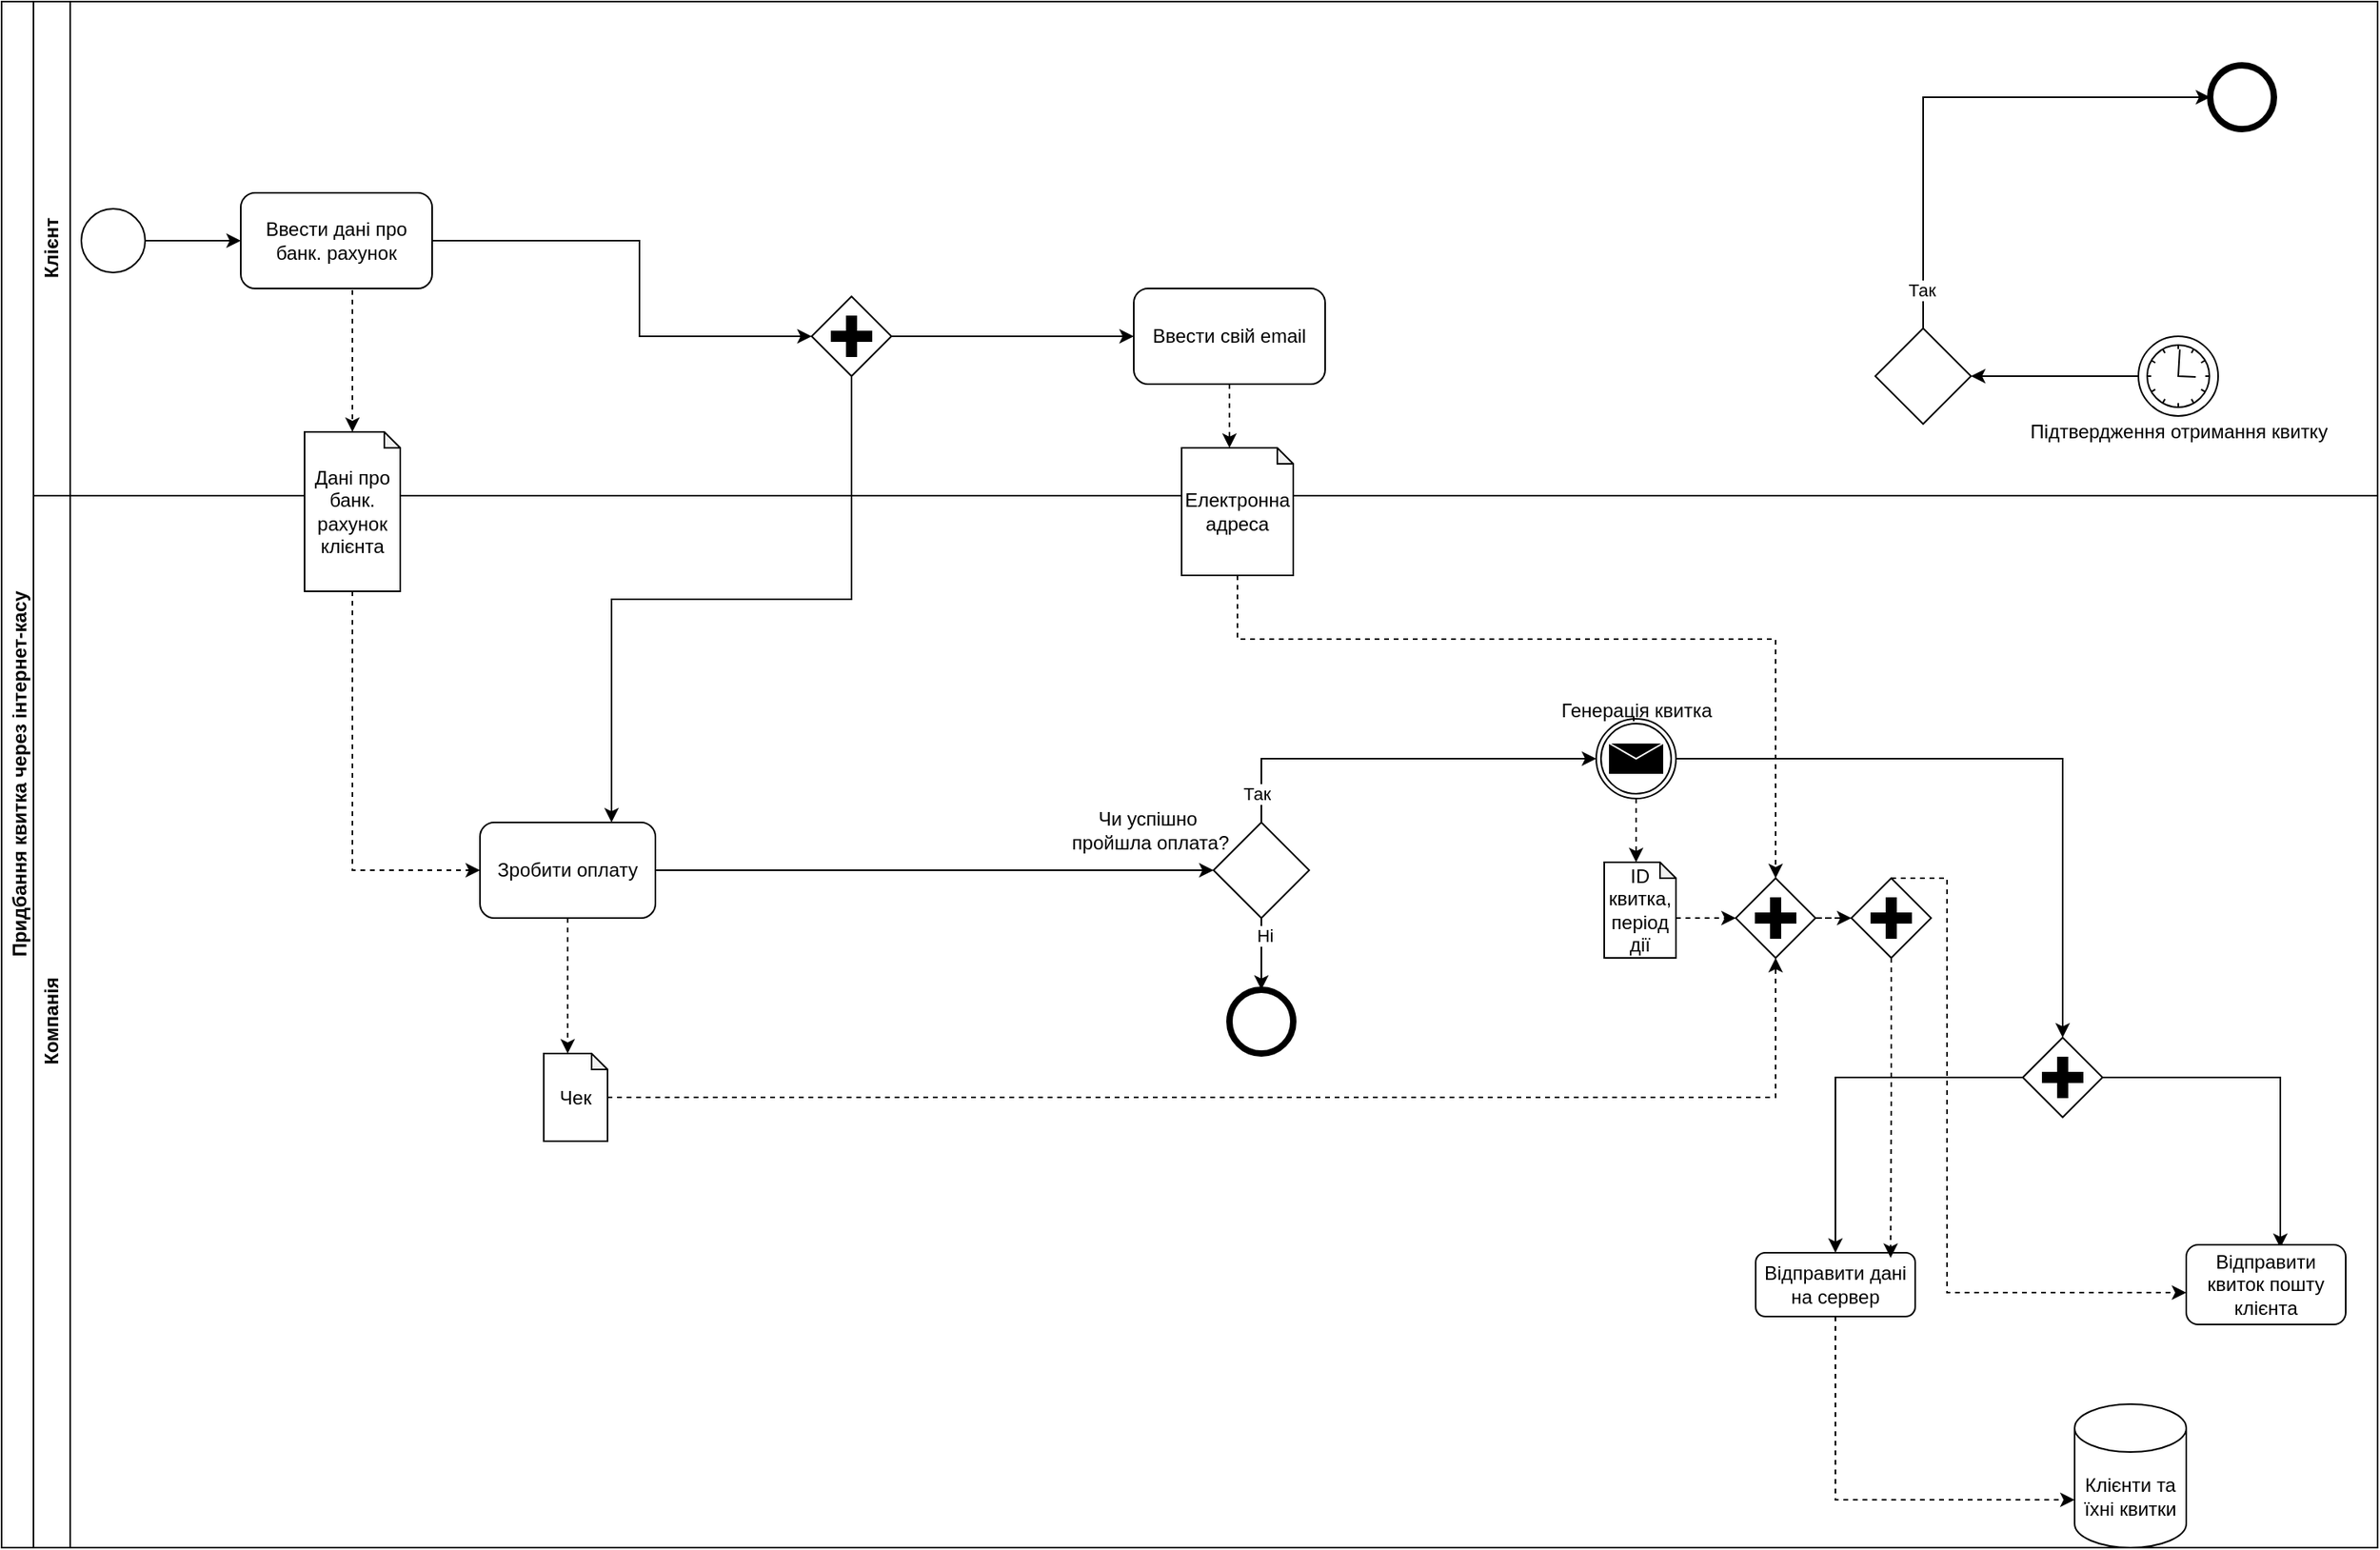 <mxfile version="24.7.17">
  <diagram name="Page-1" id="2a216829-ef6e-dabb-86c1-c78162f3ba2b">
    <mxGraphModel dx="1475" dy="815" grid="1" gridSize="10" guides="1" tooltips="1" connect="1" arrows="1" fold="1" page="1" pageScale="1" pageWidth="850" pageHeight="1100" background="none" math="0" shadow="0">
      <root>
        <mxCell id="0" />
        <mxCell id="1" parent="0" />
        <mxCell id="T00dslBi2b2i00kKxEPh-1" value="Придбання квитка через інтернет-касу" style="swimlane;horizontal=0;whiteSpace=wrap;html=1;" parent="1" vertex="1">
          <mxGeometry x="100" y="300" width="1490" height="970" as="geometry" />
        </mxCell>
        <mxCell id="T00dslBi2b2i00kKxEPh-2" value="Компанія" style="swimlane;horizontal=0;whiteSpace=wrap;html=1;" parent="T00dslBi2b2i00kKxEPh-1" vertex="1">
          <mxGeometry x="20" y="310" width="1470" height="660" as="geometry" />
        </mxCell>
        <mxCell id="T00dslBi2b2i00kKxEPh-3" value="" style="ellipse;whiteSpace=wrap;html=1;aspect=fixed;strokeWidth=4;" parent="T00dslBi2b2i00kKxEPh-2" vertex="1">
          <mxGeometry x="750" y="310" width="40" height="40" as="geometry" />
        </mxCell>
        <mxCell id="T00dslBi2b2i00kKxEPh-102" style="edgeStyle=orthogonalEdgeStyle;rounded=0;orthogonalLoop=1;jettySize=auto;html=1;entryX=0;entryY=0.5;entryDx=0;entryDy=0;" parent="T00dslBi2b2i00kKxEPh-2" source="T00dslBi2b2i00kKxEPh-5" target="T00dslBi2b2i00kKxEPh-6" edge="1">
          <mxGeometry relative="1" as="geometry" />
        </mxCell>
        <mxCell id="T00dslBi2b2i00kKxEPh-5" value="Зробити оплату" style="rounded=1;whiteSpace=wrap;html=1;" parent="T00dslBi2b2i00kKxEPh-2" vertex="1">
          <mxGeometry x="280" y="205" width="110" height="60" as="geometry" />
        </mxCell>
        <mxCell id="E7joxLQLJX-L2FkS-B1a-82" style="edgeStyle=orthogonalEdgeStyle;rounded=0;orthogonalLoop=1;jettySize=auto;html=1;exitX=0.5;exitY=1;exitDx=0;exitDy=0;entryX=0.5;entryY=0;entryDx=0;entryDy=0;" edge="1" parent="T00dslBi2b2i00kKxEPh-2" source="T00dslBi2b2i00kKxEPh-6" target="T00dslBi2b2i00kKxEPh-3">
          <mxGeometry relative="1" as="geometry" />
        </mxCell>
        <mxCell id="E7joxLQLJX-L2FkS-B1a-83" value="Ні" style="edgeLabel;html=1;align=center;verticalAlign=middle;resizable=0;points=[];" vertex="1" connectable="0" parent="E7joxLQLJX-L2FkS-B1a-82">
          <mxGeometry x="-0.508" y="2" relative="1" as="geometry">
            <mxPoint as="offset" />
          </mxGeometry>
        </mxCell>
        <mxCell id="T00dslBi2b2i00kKxEPh-6" value="" style="rhombus;whiteSpace=wrap;html=1;" parent="T00dslBi2b2i00kKxEPh-2" vertex="1">
          <mxGeometry x="740" y="205" width="60" height="60" as="geometry" />
        </mxCell>
        <mxCell id="T00dslBi2b2i00kKxEPh-7" value="Чи успішно&amp;nbsp;&lt;div&gt;пройшла оплата?&lt;/div&gt;" style="text;html=1;align=center;verticalAlign=middle;resizable=0;points=[];autosize=1;strokeColor=none;fillColor=none;" parent="T00dslBi2b2i00kKxEPh-2" vertex="1">
          <mxGeometry x="640" y="190" width="120" height="40" as="geometry" />
        </mxCell>
        <mxCell id="T00dslBi2b2i00kKxEPh-11" value="" style="endArrow=classic;html=1;rounded=0;exitX=0.5;exitY=0;exitDx=0;exitDy=0;entryX=0;entryY=0.5;entryDx=0;entryDy=0;entryPerimeter=0;" parent="T00dslBi2b2i00kKxEPh-2" source="T00dslBi2b2i00kKxEPh-6" target="T00dslBi2b2i00kKxEPh-57" edge="1">
          <mxGeometry width="50" height="50" relative="1" as="geometry">
            <mxPoint x="1390" y="290" as="sourcePoint" />
            <mxPoint x="830" y="165" as="targetPoint" />
            <Array as="points">
              <mxPoint x="770" y="165" />
            </Array>
          </mxGeometry>
        </mxCell>
        <mxCell id="T00dslBi2b2i00kKxEPh-12" value="&lt;div&gt;&lt;br&gt;&lt;/div&gt;" style="edgeLabel;html=1;align=center;verticalAlign=middle;resizable=0;points=[];" parent="T00dslBi2b2i00kKxEPh-11" vertex="1" connectable="0">
          <mxGeometry x="-0.606" y="-1" relative="1" as="geometry">
            <mxPoint as="offset" />
          </mxGeometry>
        </mxCell>
        <mxCell id="T00dslBi2b2i00kKxEPh-13" value="Так" style="edgeLabel;html=1;align=center;verticalAlign=middle;resizable=0;points=[];" parent="T00dslBi2b2i00kKxEPh-11" vertex="1" connectable="0">
          <mxGeometry x="-0.854" y="3" relative="1" as="geometry">
            <mxPoint as="offset" />
          </mxGeometry>
        </mxCell>
        <mxCell id="E7joxLQLJX-L2FkS-B1a-9" style="edgeStyle=orthogonalEdgeStyle;rounded=0;orthogonalLoop=1;jettySize=auto;html=1;exitX=0.5;exitY=1;exitDx=0;exitDy=0;exitPerimeter=0;dashed=1;" edge="1" parent="T00dslBi2b2i00kKxEPh-2" source="T00dslBi2b2i00kKxEPh-57">
          <mxGeometry relative="1" as="geometry">
            <mxPoint x="1005" y="230" as="targetPoint" />
          </mxGeometry>
        </mxCell>
        <mxCell id="T00dslBi2b2i00kKxEPh-57" value="" style="points=[[0.145,0.145,0],[0.5,0,0],[0.855,0.145,0],[1,0.5,0],[0.855,0.855,0],[0.5,1,0],[0.145,0.855,0],[0,0.5,0]];shape=mxgraph.bpmn.event;html=1;verticalLabelPosition=bottom;labelBackgroundColor=#ffffff;verticalAlign=top;align=center;perimeter=ellipsePerimeter;outlineConnect=0;aspect=fixed;outline=throwing;symbol=message;" parent="T00dslBi2b2i00kKxEPh-2" vertex="1">
          <mxGeometry x="980" y="140" width="50" height="50" as="geometry" />
        </mxCell>
        <mxCell id="T00dslBi2b2i00kKxEPh-58" value="Генерація квитка" style="text;html=1;align=center;verticalAlign=middle;resizable=0;points=[];autosize=1;strokeColor=none;fillColor=none;" parent="T00dslBi2b2i00kKxEPh-2" vertex="1">
          <mxGeometry x="945" y="120" width="120" height="30" as="geometry" />
        </mxCell>
        <mxCell id="T00dslBi2b2i00kKxEPh-82" value="" style="edgeStyle=orthogonalEdgeStyle;rounded=0;orthogonalLoop=1;jettySize=auto;html=1;exitX=1;exitY=0.5;exitDx=0;exitDy=0;exitPerimeter=0;entryX=0.5;entryY=0;entryDx=0;entryDy=0;entryPerimeter=0;" parent="T00dslBi2b2i00kKxEPh-2" source="T00dslBi2b2i00kKxEPh-57" edge="1" target="E7joxLQLJX-L2FkS-B1a-11">
          <mxGeometry relative="1" as="geometry">
            <mxPoint x="1242.5" y="165" as="targetPoint" />
            <mxPoint x="1170" y="735" as="sourcePoint" />
          </mxGeometry>
        </mxCell>
        <mxCell id="T00dslBi2b2i00kKxEPh-73" value="&lt;span style=&quot;background-color: initial;&quot;&gt;Клієнти та їхні квитки&lt;/span&gt;" style="shape=cylinder3;whiteSpace=wrap;html=1;boundedLbl=1;backgroundOutline=1;size=15;" parent="T00dslBi2b2i00kKxEPh-2" vertex="1">
          <mxGeometry x="1280" y="570" width="70" height="90" as="geometry" />
        </mxCell>
        <mxCell id="T00dslBi2b2i00kKxEPh-74" style="edgeStyle=orthogonalEdgeStyle;rounded=0;orthogonalLoop=1;jettySize=auto;html=1;dashed=1;entryX=0;entryY=0;entryDx=0;entryDy=60;entryPerimeter=0;exitX=0.5;exitY=1;exitDx=0;exitDy=0;" parent="T00dslBi2b2i00kKxEPh-2" source="E7joxLQLJX-L2FkS-B1a-12" target="T00dslBi2b2i00kKxEPh-73" edge="1">
          <mxGeometry relative="1" as="geometry">
            <mxPoint x="1279.5" y="620" as="targetPoint" />
            <mxPoint x="1130.5" y="500" as="sourcePoint" />
          </mxGeometry>
        </mxCell>
        <mxCell id="E7joxLQLJX-L2FkS-B1a-78" value="&lt;div&gt;&lt;br&gt;&lt;/div&gt;" style="edgeLabel;html=1;align=center;verticalAlign=middle;resizable=0;points=[];" vertex="1" connectable="0" parent="T00dslBi2b2i00kKxEPh-74">
          <mxGeometry x="0.989" y="-1" relative="1" as="geometry">
            <mxPoint as="offset" />
          </mxGeometry>
        </mxCell>
        <mxCell id="E7joxLQLJX-L2FkS-B1a-10" value="ID квитка, період дії" style="shape=note;whiteSpace=wrap;html=1;backgroundOutline=1;darkOpacity=0.05;size=10;" vertex="1" parent="T00dslBi2b2i00kKxEPh-2">
          <mxGeometry x="985" y="230" width="45" height="60" as="geometry" />
        </mxCell>
        <mxCell id="E7joxLQLJX-L2FkS-B1a-15" style="edgeStyle=orthogonalEdgeStyle;rounded=0;orthogonalLoop=1;jettySize=auto;html=1;exitX=1;exitY=0.5;exitDx=0;exitDy=0;exitPerimeter=0;entryX=0.59;entryY=0.04;entryDx=0;entryDy=0;entryPerimeter=0;" edge="1" parent="T00dslBi2b2i00kKxEPh-2" source="E7joxLQLJX-L2FkS-B1a-11" target="E7joxLQLJX-L2FkS-B1a-17">
          <mxGeometry relative="1" as="geometry">
            <mxPoint x="1225" y="410" as="targetPoint" />
            <mxPoint x="1140" y="365" as="sourcePoint" />
          </mxGeometry>
        </mxCell>
        <mxCell id="E7joxLQLJX-L2FkS-B1a-30" style="edgeStyle=orthogonalEdgeStyle;rounded=0;orthogonalLoop=1;jettySize=auto;html=1;exitX=0;exitY=0.5;exitDx=0;exitDy=0;exitPerimeter=0;entryX=0.5;entryY=0;entryDx=0;entryDy=0;" edge="1" parent="T00dslBi2b2i00kKxEPh-2" source="E7joxLQLJX-L2FkS-B1a-11" target="E7joxLQLJX-L2FkS-B1a-12">
          <mxGeometry relative="1" as="geometry" />
        </mxCell>
        <mxCell id="E7joxLQLJX-L2FkS-B1a-11" value="" style="points=[[0.25,0.25,0],[0.5,0,0],[0.75,0.25,0],[1,0.5,0],[0.75,0.75,0],[0.5,1,0],[0.25,0.75,0],[0,0.5,0]];shape=mxgraph.bpmn.gateway2;html=1;verticalLabelPosition=bottom;labelBackgroundColor=#ffffff;verticalAlign=top;align=center;perimeter=rhombusPerimeter;outlineConnect=0;outline=none;symbol=none;gwType=parallel;" vertex="1" parent="T00dslBi2b2i00kKxEPh-2">
          <mxGeometry x="1247.5" y="340" width="50" height="50" as="geometry" />
        </mxCell>
        <mxCell id="E7joxLQLJX-L2FkS-B1a-12" value="Відправити дані на сервер" style="rounded=1;whiteSpace=wrap;html=1;" vertex="1" parent="T00dslBi2b2i00kKxEPh-2">
          <mxGeometry x="1080" y="475" width="100" height="40" as="geometry" />
        </mxCell>
        <mxCell id="E7joxLQLJX-L2FkS-B1a-17" value="Відправити квиток пошту клієнта" style="rounded=1;whiteSpace=wrap;html=1;" vertex="1" parent="T00dslBi2b2i00kKxEPh-2">
          <mxGeometry x="1350" y="470" width="100" height="50" as="geometry" />
        </mxCell>
        <mxCell id="E7joxLQLJX-L2FkS-B1a-44" style="edgeStyle=orthogonalEdgeStyle;rounded=0;orthogonalLoop=1;jettySize=auto;html=1;entryX=0;entryY=0.6;entryDx=0;entryDy=0;entryPerimeter=0;dashed=1;exitX=0.5;exitY=0;exitDx=0;exitDy=0;exitPerimeter=0;" edge="1" parent="T00dslBi2b2i00kKxEPh-2" source="E7joxLQLJX-L2FkS-B1a-106" target="E7joxLQLJX-L2FkS-B1a-17">
          <mxGeometry relative="1" as="geometry">
            <mxPoint x="1117.5" y="335.0" as="sourcePoint" />
            <Array as="points">
              <mxPoint x="1200" y="240" />
              <mxPoint x="1200" y="500" />
            </Array>
          </mxGeometry>
        </mxCell>
        <mxCell id="T00dslBi2b2i00kKxEPh-64" style="edgeStyle=orthogonalEdgeStyle;rounded=0;orthogonalLoop=1;jettySize=auto;html=1;entryX=0;entryY=0.5;entryDx=0;entryDy=0;dashed=1;exitX=0.5;exitY=1;exitDx=0;exitDy=0;exitPerimeter=0;" parent="T00dslBi2b2i00kKxEPh-2" target="T00dslBi2b2i00kKxEPh-5" edge="1">
          <mxGeometry relative="1" as="geometry">
            <mxPoint x="200" y="60" as="sourcePoint" />
            <mxPoint x="220" y="392.5" as="targetPoint" />
            <Array as="points">
              <mxPoint x="200" y="235" />
            </Array>
          </mxGeometry>
        </mxCell>
        <mxCell id="E7joxLQLJX-L2FkS-B1a-108" style="edgeStyle=orthogonalEdgeStyle;rounded=0;orthogonalLoop=1;jettySize=auto;html=1;exitX=1;exitY=0.5;exitDx=0;exitDy=0;exitPerimeter=0;dashed=1;" edge="1" parent="T00dslBi2b2i00kKxEPh-2" source="E7joxLQLJX-L2FkS-B1a-75" target="E7joxLQLJX-L2FkS-B1a-106">
          <mxGeometry relative="1" as="geometry" />
        </mxCell>
        <mxCell id="E7joxLQLJX-L2FkS-B1a-75" value="" style="points=[[0.25,0.25,0],[0.5,0,0],[0.75,0.25,0],[1,0.5,0],[0.75,0.75,0],[0.5,1,0],[0.25,0.75,0],[0,0.5,0]];shape=mxgraph.bpmn.gateway2;html=1;verticalLabelPosition=bottom;labelBackgroundColor=#ffffff;verticalAlign=top;align=center;perimeter=rhombusPerimeter;outlineConnect=0;outline=none;symbol=none;gwType=parallel;" vertex="1" parent="T00dslBi2b2i00kKxEPh-2">
          <mxGeometry x="1067.5" y="240" width="50" height="50" as="geometry" />
        </mxCell>
        <mxCell id="E7joxLQLJX-L2FkS-B1a-79" style="edgeStyle=orthogonalEdgeStyle;rounded=0;orthogonalLoop=1;jettySize=auto;html=1;exitX=0;exitY=0;exitDx=45;exitDy=35;exitPerimeter=0;entryX=0;entryY=0.5;entryDx=0;entryDy=0;entryPerimeter=0;dashed=1;" edge="1" parent="T00dslBi2b2i00kKxEPh-2" source="E7joxLQLJX-L2FkS-B1a-10" target="E7joxLQLJX-L2FkS-B1a-75">
          <mxGeometry relative="1" as="geometry" />
        </mxCell>
        <mxCell id="E7joxLQLJX-L2FkS-B1a-89" value="Чек" style="shape=note;whiteSpace=wrap;html=1;backgroundOutline=1;darkOpacity=0.05;size=10;" vertex="1" parent="T00dslBi2b2i00kKxEPh-2">
          <mxGeometry x="320" y="350" width="40" height="55" as="geometry" />
        </mxCell>
        <mxCell id="E7joxLQLJX-L2FkS-B1a-90" value="" style="endArrow=classic;html=1;rounded=0;exitX=0.5;exitY=1;exitDx=0;exitDy=0;entryX=0;entryY=0;entryDx=15;entryDy=0;entryPerimeter=0;dashed=1;" edge="1" parent="T00dslBi2b2i00kKxEPh-2" source="T00dslBi2b2i00kKxEPh-5" target="E7joxLQLJX-L2FkS-B1a-89">
          <mxGeometry width="50" height="50" relative="1" as="geometry">
            <mxPoint x="640" y="290" as="sourcePoint" />
            <mxPoint x="690" y="240" as="targetPoint" />
          </mxGeometry>
        </mxCell>
        <mxCell id="E7joxLQLJX-L2FkS-B1a-105" style="edgeStyle=orthogonalEdgeStyle;rounded=0;orthogonalLoop=1;jettySize=auto;html=1;entryX=0.5;entryY=1;entryDx=0;entryDy=0;entryPerimeter=0;dashed=1;" edge="1" parent="T00dslBi2b2i00kKxEPh-2" source="E7joxLQLJX-L2FkS-B1a-89" target="E7joxLQLJX-L2FkS-B1a-75">
          <mxGeometry relative="1" as="geometry" />
        </mxCell>
        <mxCell id="E7joxLQLJX-L2FkS-B1a-106" value="" style="points=[[0.25,0.25,0],[0.5,0,0],[0.75,0.25,0],[1,0.5,0],[0.75,0.75,0],[0.5,1,0],[0.25,0.75,0],[0,0.5,0]];shape=mxgraph.bpmn.gateway2;html=1;verticalLabelPosition=bottom;labelBackgroundColor=#ffffff;verticalAlign=top;align=center;perimeter=rhombusPerimeter;outlineConnect=0;outline=none;symbol=none;gwType=parallel;" vertex="1" parent="T00dslBi2b2i00kKxEPh-2">
          <mxGeometry x="1140" y="240" width="50" height="50" as="geometry" />
        </mxCell>
        <mxCell id="E7joxLQLJX-L2FkS-B1a-107" style="edgeStyle=orthogonalEdgeStyle;rounded=0;orthogonalLoop=1;jettySize=auto;html=1;exitX=0.5;exitY=1;exitDx=0;exitDy=0;exitPerimeter=0;entryX=0.846;entryY=0.08;entryDx=0;entryDy=0;entryPerimeter=0;dashed=1;" edge="1" parent="T00dslBi2b2i00kKxEPh-2" source="E7joxLQLJX-L2FkS-B1a-106" target="E7joxLQLJX-L2FkS-B1a-12">
          <mxGeometry relative="1" as="geometry" />
        </mxCell>
        <mxCell id="T00dslBi2b2i00kKxEPh-14" value="Клієнт" style="swimlane;horizontal=0;whiteSpace=wrap;html=1;startSize=23;" parent="T00dslBi2b2i00kKxEPh-1" vertex="1">
          <mxGeometry x="20" width="1470" height="310" as="geometry">
            <mxRectangle x="20" width="1470" height="70" as="alternateBounds" />
          </mxGeometry>
        </mxCell>
        <mxCell id="T00dslBi2b2i00kKxEPh-16" value="" style="ellipse;whiteSpace=wrap;html=1;aspect=fixed;" parent="T00dslBi2b2i00kKxEPh-14" vertex="1">
          <mxGeometry x="30" y="130" width="40" height="40" as="geometry" />
        </mxCell>
        <mxCell id="T00dslBi2b2i00kKxEPh-17" value="Ввести дані про банк. рахунок" style="rounded=1;whiteSpace=wrap;html=1;" parent="T00dslBi2b2i00kKxEPh-14" vertex="1">
          <mxGeometry x="130" y="120" width="120" height="60" as="geometry" />
        </mxCell>
        <mxCell id="T00dslBi2b2i00kKxEPh-19" value="" style="endArrow=classic;html=1;rounded=0;exitX=1;exitY=0.5;exitDx=0;exitDy=0;entryX=0;entryY=0.5;entryDx=0;entryDy=0;" parent="T00dslBi2b2i00kKxEPh-14" source="T00dslBi2b2i00kKxEPh-16" target="T00dslBi2b2i00kKxEPh-17" edge="1">
          <mxGeometry width="50" height="50" relative="1" as="geometry">
            <mxPoint x="510" y="480" as="sourcePoint" />
            <mxPoint x="120" y="360" as="targetPoint" />
          </mxGeometry>
        </mxCell>
        <mxCell id="PT8-PfyMUVxv6Ptsw5Qg-1" value="" style="ellipse;whiteSpace=wrap;html=1;aspect=fixed;strokeWidth=4;" parent="T00dslBi2b2i00kKxEPh-14" vertex="1">
          <mxGeometry x="1365" y="40" width="40" height="40" as="geometry" />
        </mxCell>
        <mxCell id="E7joxLQLJX-L2FkS-B1a-70" style="edgeStyle=orthogonalEdgeStyle;rounded=0;orthogonalLoop=1;jettySize=auto;html=1;exitX=1;exitY=0.5;exitDx=0;exitDy=0;exitPerimeter=0;entryX=0;entryY=0.5;entryDx=0;entryDy=0;" edge="1" parent="T00dslBi2b2i00kKxEPh-14" source="E7joxLQLJX-L2FkS-B1a-56" target="E7joxLQLJX-L2FkS-B1a-63">
          <mxGeometry relative="1" as="geometry" />
        </mxCell>
        <mxCell id="E7joxLQLJX-L2FkS-B1a-56" value="" style="points=[[0.25,0.25,0],[0.5,0,0],[0.75,0.25,0],[1,0.5,0],[0.75,0.75,0],[0.5,1,0],[0.25,0.75,0],[0,0.5,0]];shape=mxgraph.bpmn.gateway2;html=1;verticalLabelPosition=bottom;labelBackgroundColor=#ffffff;verticalAlign=top;align=center;perimeter=rhombusPerimeter;outlineConnect=0;outline=none;symbol=none;gwType=parallel;" vertex="1" parent="T00dslBi2b2i00kKxEPh-14">
          <mxGeometry x="488" y="185" width="50" height="50" as="geometry" />
        </mxCell>
        <mxCell id="T00dslBi2b2i00kKxEPh-47" style="edgeStyle=orthogonalEdgeStyle;rounded=0;orthogonalLoop=1;jettySize=auto;html=1;exitX=1;exitY=0.5;exitDx=0;exitDy=0;entryX=0;entryY=0.5;entryDx=0;entryDy=0;entryPerimeter=0;" parent="T00dslBi2b2i00kKxEPh-14" source="T00dslBi2b2i00kKxEPh-17" target="E7joxLQLJX-L2FkS-B1a-56" edge="1">
          <mxGeometry relative="1" as="geometry">
            <mxPoint x="380" y="180" as="sourcePoint" />
            <mxPoint x="490" y="205" as="targetPoint" />
            <Array as="points">
              <mxPoint x="380" y="150" />
              <mxPoint x="380" y="210" />
            </Array>
          </mxGeometry>
        </mxCell>
        <mxCell id="E7joxLQLJX-L2FkS-B1a-63" value="Ввести свій email" style="rounded=1;whiteSpace=wrap;html=1;" vertex="1" parent="T00dslBi2b2i00kKxEPh-14">
          <mxGeometry x="690" y="180" width="120" height="60" as="geometry" />
        </mxCell>
        <mxCell id="PT8-PfyMUVxv6Ptsw5Qg-6" value="" style="points=[[0.145,0.145,0],[0.5,0,0],[0.855,0.145,0],[1,0.5,0],[0.855,0.855,0],[0.5,1,0],[0.145,0.855,0],[0,0.5,0]];shape=mxgraph.bpmn.event;html=1;verticalLabelPosition=bottom;labelBackgroundColor=#ffffff;verticalAlign=top;align=center;perimeter=ellipsePerimeter;outlineConnect=0;aspect=fixed;outline=standard;symbol=timer;" parent="T00dslBi2b2i00kKxEPh-14" vertex="1">
          <mxGeometry x="1320" y="210" width="50" height="50" as="geometry" />
        </mxCell>
        <mxCell id="PT8-PfyMUVxv6Ptsw5Qg-9" value="Підтвердження отримання&amp;nbsp;&lt;span style=&quot;background-color: initial;&quot;&gt;квитку&lt;/span&gt;" style="text;html=1;align=center;verticalAlign=middle;resizable=0;points=[];autosize=1;strokeColor=none;fillColor=none;" parent="T00dslBi2b2i00kKxEPh-14" vertex="1">
          <mxGeometry x="1240" y="255" width="210" height="30" as="geometry" />
        </mxCell>
        <mxCell id="PT8-PfyMUVxv6Ptsw5Qg-7" value="" style="rhombus;whiteSpace=wrap;html=1;" parent="T00dslBi2b2i00kKxEPh-14" vertex="1">
          <mxGeometry x="1155" y="205" width="60" height="60" as="geometry" />
        </mxCell>
        <mxCell id="PT8-PfyMUVxv6Ptsw5Qg-10" value="" style="endArrow=classic;html=1;rounded=0;exitX=0.5;exitY=0;exitDx=0;exitDy=0;entryX=0;entryY=0.5;entryDx=0;entryDy=0;" parent="T00dslBi2b2i00kKxEPh-14" source="PT8-PfyMUVxv6Ptsw5Qg-7" target="PT8-PfyMUVxv6Ptsw5Qg-1" edge="1">
          <mxGeometry width="50" height="50" relative="1" as="geometry">
            <mxPoint x="1190" y="260" as="sourcePoint" />
            <mxPoint x="1185" y="50" as="targetPoint" />
            <Array as="points">
              <mxPoint x="1185" y="60" />
            </Array>
          </mxGeometry>
        </mxCell>
        <mxCell id="PT8-PfyMUVxv6Ptsw5Qg-11" value="Так" style="edgeLabel;html=1;align=center;verticalAlign=middle;resizable=0;points=[];" parent="PT8-PfyMUVxv6Ptsw5Qg-10" vertex="1" connectable="0">
          <mxGeometry x="-0.853" y="1" relative="1" as="geometry">
            <mxPoint as="offset" />
          </mxGeometry>
        </mxCell>
        <mxCell id="PT8-PfyMUVxv6Ptsw5Qg-8" style="edgeStyle=orthogonalEdgeStyle;rounded=0;orthogonalLoop=1;jettySize=auto;html=1;exitX=0;exitY=0.5;exitDx=0;exitDy=0;exitPerimeter=0;entryX=1;entryY=0.5;entryDx=0;entryDy=0;" parent="T00dslBi2b2i00kKxEPh-14" source="PT8-PfyMUVxv6Ptsw5Qg-6" target="PT8-PfyMUVxv6Ptsw5Qg-7" edge="1">
          <mxGeometry relative="1" as="geometry" />
        </mxCell>
        <mxCell id="T00dslBi2b2i00kKxEPh-43" style="edgeStyle=orthogonalEdgeStyle;rounded=0;orthogonalLoop=1;jettySize=auto;html=1;entryX=0.5;entryY=0;entryDx=0;entryDy=0;entryPerimeter=0;dashed=1;" parent="T00dslBi2b2i00kKxEPh-1" edge="1">
          <mxGeometry relative="1" as="geometry">
            <mxPoint x="225" y="180" as="sourcePoint" />
            <mxPoint x="220" y="270" as="targetPoint" />
            <Array as="points">
              <mxPoint x="225" y="180" />
            </Array>
          </mxGeometry>
        </mxCell>
        <mxCell id="E7joxLQLJX-L2FkS-B1a-58" style="edgeStyle=orthogonalEdgeStyle;rounded=0;orthogonalLoop=1;jettySize=auto;html=1;exitX=0.5;exitY=1;exitDx=0;exitDy=0;exitPerimeter=0;entryX=0.75;entryY=0;entryDx=0;entryDy=0;" edge="1" parent="T00dslBi2b2i00kKxEPh-1" source="E7joxLQLJX-L2FkS-B1a-56" target="T00dslBi2b2i00kKxEPh-5">
          <mxGeometry relative="1" as="geometry">
            <mxPoint x="533" y="400" as="targetPoint" />
          </mxGeometry>
        </mxCell>
        <mxCell id="E7joxLQLJX-L2FkS-B1a-55" value="Дані про банк. рахунок клієнта" style="shape=note;whiteSpace=wrap;html=1;backgroundOutline=1;darkOpacity=0.05;size=10;" vertex="1" parent="1">
          <mxGeometry x="290" y="570" width="60" height="100" as="geometry" />
        </mxCell>
        <mxCell id="E7joxLQLJX-L2FkS-B1a-72" value="Електронна адреса" style="shape=note;whiteSpace=wrap;html=1;backgroundOutline=1;darkOpacity=0.05;size=10;" vertex="1" parent="1">
          <mxGeometry x="840" y="580" width="70" height="80" as="geometry" />
        </mxCell>
        <mxCell id="E7joxLQLJX-L2FkS-B1a-73" style="edgeStyle=orthogonalEdgeStyle;rounded=0;orthogonalLoop=1;jettySize=auto;html=1;exitX=0.5;exitY=1;exitDx=0;exitDy=0;entryX=0;entryY=0;entryDx=30;entryDy=0;entryPerimeter=0;dashed=1;" edge="1" parent="1" source="E7joxLQLJX-L2FkS-B1a-63" target="E7joxLQLJX-L2FkS-B1a-72">
          <mxGeometry relative="1" as="geometry" />
        </mxCell>
        <mxCell id="E7joxLQLJX-L2FkS-B1a-80" style="edgeStyle=orthogonalEdgeStyle;rounded=0;orthogonalLoop=1;jettySize=auto;html=1;exitX=0.5;exitY=1;exitDx=0;exitDy=0;exitPerimeter=0;entryX=0.5;entryY=0;entryDx=0;entryDy=0;entryPerimeter=0;dashed=1;" edge="1" parent="1" source="E7joxLQLJX-L2FkS-B1a-72" target="E7joxLQLJX-L2FkS-B1a-75">
          <mxGeometry relative="1" as="geometry">
            <Array as="points">
              <mxPoint x="875" y="700" />
              <mxPoint x="1212" y="700" />
            </Array>
          </mxGeometry>
        </mxCell>
      </root>
    </mxGraphModel>
  </diagram>
</mxfile>
